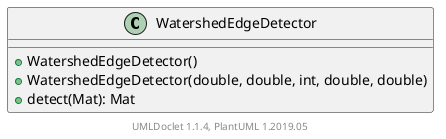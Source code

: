 @startuml

    class WatershedEdgeDetector [[WatershedEdgeDetector.html]] {
        +WatershedEdgeDetector()
        +WatershedEdgeDetector(double, double, int, double, double)
        +detect(Mat): Mat
    }


    center footer UMLDoclet 1.1.4, PlantUML 1.2019.05
@enduml
